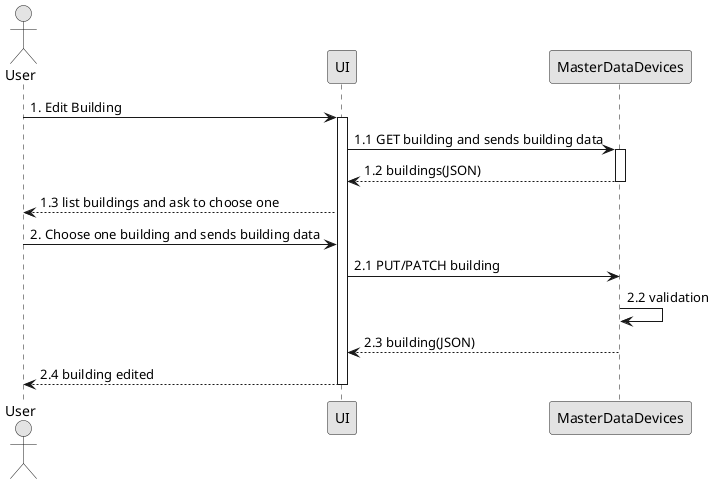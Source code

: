 @startuml
'http://plantuml.com/skinparam.html
skinparam monochrome true
skinparam packageStyle rect
skinparam shadowing false


actor User as user
participant UI 
participant MasterDataDevices 

user -> UI : 1. Edit Building
activate UI

UI -> MasterDataDevices : 1.1 GET building and sends building data
activate MasterDataDevices

MasterDataDevices --> UI : 1.2 buildings(JSON)
deactivate MasterDataDevices

UI --> user : 1.3 list buildings and ask to choose one

user -> UI : 2. Choose one building and sends building data

UI -> MasterDataDevices : 2.1 PUT/PATCH building

MasterDataDevices -> MasterDataDevices : 2.2 validation

MasterDataDevices --> UI : 2.3 building(JSON)

UI --> user : 2.4 building edited

deactivate UI
@enduml